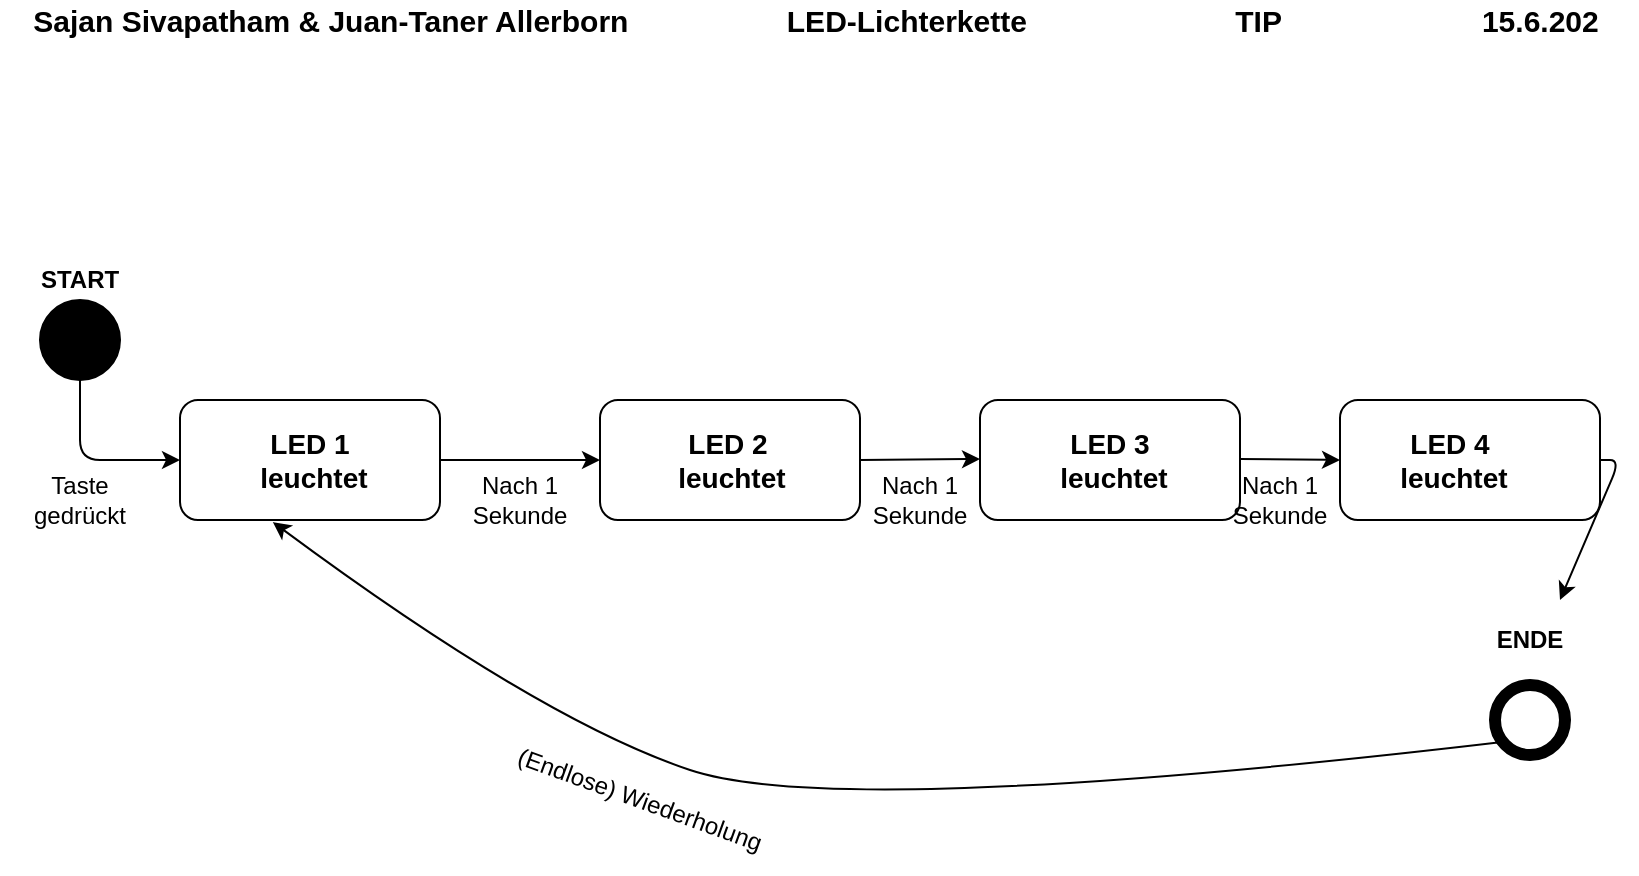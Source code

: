 <mxfile version="14.7.9" type="github">
  <diagram id="gx-aaMdd5V5LvGbAEQr4" name="Page-1">
    <mxGraphModel dx="1038" dy="547" grid="1" gridSize="10" guides="1" tooltips="1" connect="1" arrows="1" fold="1" page="1" pageScale="1" pageWidth="827" pageHeight="1169" math="0" shadow="0">
      <root>
        <mxCell id="0" />
        <mxCell id="1" parent="0" />
        <mxCell id="d0JsDXHCKQ_JYCrG53RY-2" value="" style="endArrow=classic;html=1;exitX=0.5;exitY=1;exitDx=0;exitDy=0;" edge="1" parent="1">
          <mxGeometry width="50" height="50" relative="1" as="geometry">
            <mxPoint x="40" y="220" as="sourcePoint" />
            <mxPoint x="90" y="260" as="targetPoint" />
            <Array as="points">
              <mxPoint x="40" y="260" />
            </Array>
          </mxGeometry>
        </mxCell>
        <mxCell id="d0JsDXHCKQ_JYCrG53RY-3" value="" style="rounded=1;whiteSpace=wrap;html=1;fillColor=#FFFFFF;" vertex="1" parent="1">
          <mxGeometry x="90" y="230" width="130" height="60" as="geometry" />
        </mxCell>
        <mxCell id="d0JsDXHCKQ_JYCrG53RY-4" value="Taste gedrückt" style="text;html=1;strokeColor=none;fillColor=none;align=center;verticalAlign=middle;whiteSpace=wrap;rounded=0;" vertex="1" parent="1">
          <mxGeometry x="20" y="270" width="40" height="20" as="geometry" />
        </mxCell>
        <mxCell id="d0JsDXHCKQ_JYCrG53RY-5" value="&lt;b style=&quot;font-size: 14px&quot;&gt;LED 1&lt;br&gt;&amp;nbsp;leuchtet&lt;/b&gt;" style="text;html=1;strokeColor=none;fillColor=none;align=center;verticalAlign=middle;whiteSpace=wrap;rounded=0;" vertex="1" parent="1">
          <mxGeometry x="135" y="250" width="40" height="20" as="geometry" />
        </mxCell>
        <mxCell id="d0JsDXHCKQ_JYCrG53RY-8" value="Nach 1 Sekunde" style="text;html=1;strokeColor=none;fillColor=none;align=center;verticalAlign=middle;whiteSpace=wrap;rounded=0;" vertex="1" parent="1">
          <mxGeometry x="240" y="270" width="40" height="20" as="geometry" />
        </mxCell>
        <mxCell id="d0JsDXHCKQ_JYCrG53RY-17" value="" style="ellipse;whiteSpace=wrap;html=1;aspect=fixed;fillColor=#000000;" vertex="1" parent="1">
          <mxGeometry x="745" y="370" width="40" height="40" as="geometry" />
        </mxCell>
        <mxCell id="d0JsDXHCKQ_JYCrG53RY-18" value="" style="ellipse;whiteSpace=wrap;html=1;aspect=fixed;fillColor=#FFFFFF;" vertex="1" parent="1">
          <mxGeometry x="750" y="375" width="30" height="30" as="geometry" />
        </mxCell>
        <mxCell id="d0JsDXHCKQ_JYCrG53RY-19" value="&lt;b&gt;START&lt;/b&gt;" style="text;html=1;strokeColor=none;fillColor=none;align=center;verticalAlign=middle;whiteSpace=wrap;rounded=0;" vertex="1" parent="1">
          <mxGeometry x="20" y="160" width="40" height="20" as="geometry" />
        </mxCell>
        <mxCell id="d0JsDXHCKQ_JYCrG53RY-20" value="&lt;b&gt;ENDE&lt;/b&gt;" style="text;html=1;strokeColor=none;fillColor=none;align=center;verticalAlign=middle;whiteSpace=wrap;rounded=0;" vertex="1" parent="1">
          <mxGeometry x="745" y="340" width="40" height="20" as="geometry" />
        </mxCell>
        <mxCell id="d0JsDXHCKQ_JYCrG53RY-33" value="" style="ellipse;whiteSpace=wrap;html=1;aspect=fixed;fillColor=#000000;" vertex="1" parent="1">
          <mxGeometry x="20" y="180" width="40" height="40" as="geometry" />
        </mxCell>
        <mxCell id="d0JsDXHCKQ_JYCrG53RY-35" value="" style="endArrow=classic;html=1;exitX=1;exitY=0.5;exitDx=0;exitDy=0;entryX=0;entryY=0.5;entryDx=0;entryDy=0;" edge="1" parent="1" source="d0JsDXHCKQ_JYCrG53RY-3" target="d0JsDXHCKQ_JYCrG53RY-39">
          <mxGeometry width="50" height="50" relative="1" as="geometry">
            <mxPoint x="230" y="259.5" as="sourcePoint" />
            <mxPoint x="300" y="259.5" as="targetPoint" />
          </mxGeometry>
        </mxCell>
        <mxCell id="d0JsDXHCKQ_JYCrG53RY-39" value="" style="rounded=1;whiteSpace=wrap;html=1;fillColor=#FFFFFF;" vertex="1" parent="1">
          <mxGeometry x="300" y="230" width="130" height="60" as="geometry" />
        </mxCell>
        <mxCell id="d0JsDXHCKQ_JYCrG53RY-36" value="&lt;b style=&quot;font-size: 14px&quot;&gt;LED 2&lt;br&gt;&amp;nbsp;leuchtet&lt;/b&gt;" style="text;html=1;strokeColor=none;fillColor=none;align=center;verticalAlign=middle;whiteSpace=wrap;rounded=0;" vertex="1" parent="1">
          <mxGeometry x="344" y="250" width="40" height="20" as="geometry" />
        </mxCell>
        <mxCell id="d0JsDXHCKQ_JYCrG53RY-41" value="" style="rounded=1;whiteSpace=wrap;html=1;fillColor=#FFFFFF;" vertex="1" parent="1">
          <mxGeometry x="490" y="230" width="130" height="60" as="geometry" />
        </mxCell>
        <mxCell id="d0JsDXHCKQ_JYCrG53RY-38" value="&lt;b style=&quot;font-size: 14px&quot;&gt;LED 3&lt;br&gt;&amp;nbsp;leuchtet&lt;/b&gt;" style="text;html=1;strokeColor=none;fillColor=none;align=center;verticalAlign=middle;whiteSpace=wrap;rounded=0;" vertex="1" parent="1">
          <mxGeometry x="535" y="250" width="40" height="20" as="geometry" />
        </mxCell>
        <mxCell id="d0JsDXHCKQ_JYCrG53RY-44" value="" style="rounded=1;whiteSpace=wrap;html=1;fillColor=#FFFFFF;" vertex="1" parent="1">
          <mxGeometry x="670" y="230" width="130" height="60" as="geometry" />
        </mxCell>
        <mxCell id="d0JsDXHCKQ_JYCrG53RY-45" value="" style="endArrow=classic;html=1;entryX=0;entryY=0.5;entryDx=0;entryDy=0;" edge="1" parent="1">
          <mxGeometry width="50" height="50" relative="1" as="geometry">
            <mxPoint x="430" y="260" as="sourcePoint" />
            <mxPoint x="490" y="259.5" as="targetPoint" />
          </mxGeometry>
        </mxCell>
        <mxCell id="d0JsDXHCKQ_JYCrG53RY-46" value="" style="endArrow=classic;html=1;entryX=0;entryY=0.5;entryDx=0;entryDy=0;" edge="1" parent="1" target="d0JsDXHCKQ_JYCrG53RY-44">
          <mxGeometry width="50" height="50" relative="1" as="geometry">
            <mxPoint x="620" y="259.5" as="sourcePoint" />
            <mxPoint x="650" y="260" as="targetPoint" />
          </mxGeometry>
        </mxCell>
        <mxCell id="d0JsDXHCKQ_JYCrG53RY-48" value="" style="endArrow=classic;html=1;" edge="1" parent="1">
          <mxGeometry width="50" height="50" relative="1" as="geometry">
            <mxPoint x="800" y="260" as="sourcePoint" />
            <mxPoint x="780" y="330" as="targetPoint" />
            <Array as="points">
              <mxPoint x="810" y="260" />
            </Array>
          </mxGeometry>
        </mxCell>
        <mxCell id="d0JsDXHCKQ_JYCrG53RY-37" value="&lt;b style=&quot;font-size: 14px&quot;&gt;LED 4&lt;br&gt;&amp;nbsp;leuchtet&lt;/b&gt;" style="text;html=1;strokeColor=none;fillColor=none;align=center;verticalAlign=middle;whiteSpace=wrap;rounded=0;" vertex="1" parent="1">
          <mxGeometry x="705" y="250" width="40" height="20" as="geometry" />
        </mxCell>
        <mxCell id="d0JsDXHCKQ_JYCrG53RY-49" value="Nach 1 Sekunde" style="text;html=1;strokeColor=none;fillColor=none;align=center;verticalAlign=middle;whiteSpace=wrap;rounded=0;" vertex="1" parent="1">
          <mxGeometry x="440" y="270" width="40" height="20" as="geometry" />
        </mxCell>
        <mxCell id="d0JsDXHCKQ_JYCrG53RY-50" value="Nach 1 Sekunde" style="text;html=1;strokeColor=none;fillColor=none;align=center;verticalAlign=middle;whiteSpace=wrap;rounded=0;" vertex="1" parent="1">
          <mxGeometry x="620" y="270" width="40" height="20" as="geometry" />
        </mxCell>
        <mxCell id="d0JsDXHCKQ_JYCrG53RY-53" value="(Endlose) Wiederholung" style="text;html=1;strokeColor=none;fillColor=none;align=center;verticalAlign=middle;whiteSpace=wrap;rounded=0;rotation=20;" vertex="1" parent="1">
          <mxGeometry x="240" y="420" width="160" height="20" as="geometry" />
        </mxCell>
        <mxCell id="d0JsDXHCKQ_JYCrG53RY-54" value="" style="curved=1;endArrow=classic;html=1;entryX=0.357;entryY=1.017;entryDx=0;entryDy=0;entryPerimeter=0;exitX=0;exitY=1;exitDx=0;exitDy=0;" edge="1" parent="1" source="d0JsDXHCKQ_JYCrG53RY-18" target="d0JsDXHCKQ_JYCrG53RY-3">
          <mxGeometry width="50" height="50" relative="1" as="geometry">
            <mxPoint x="370" y="440" as="sourcePoint" />
            <mxPoint x="420" y="390" as="targetPoint" />
            <Array as="points">
              <mxPoint x="420" y="440" />
              <mxPoint x="270" y="390" />
            </Array>
          </mxGeometry>
        </mxCell>
        <mxCell id="d0JsDXHCKQ_JYCrG53RY-55" value="&lt;b&gt;&lt;font style=&quot;font-size: 15px&quot;&gt;Sajan Sivapatham &amp;amp; Juan-Taner Allerborn&amp;nbsp; &amp;nbsp; &amp;nbsp; &amp;nbsp; &amp;nbsp; &amp;nbsp; &amp;nbsp; &amp;nbsp; &amp;nbsp; &amp;nbsp;LED-Lichterkette&amp;nbsp; &amp;nbsp; &amp;nbsp; &amp;nbsp; &amp;nbsp; &amp;nbsp; &amp;nbsp; &amp;nbsp; &amp;nbsp; &amp;nbsp; &amp;nbsp; &amp;nbsp; &amp;nbsp;TIP&amp;nbsp; &amp;nbsp; &amp;nbsp; &amp;nbsp; &amp;nbsp; &amp;nbsp; &amp;nbsp; &amp;nbsp; &amp;nbsp; &amp;nbsp; &amp;nbsp; &amp;nbsp; 15.6.202&lt;/font&gt;&lt;/b&gt;" style="text;html=1;strokeColor=none;fillColor=none;align=center;verticalAlign=middle;whiteSpace=wrap;rounded=0;" vertex="1" parent="1">
          <mxGeometry y="30" width="816" height="20" as="geometry" />
        </mxCell>
      </root>
    </mxGraphModel>
  </diagram>
</mxfile>
